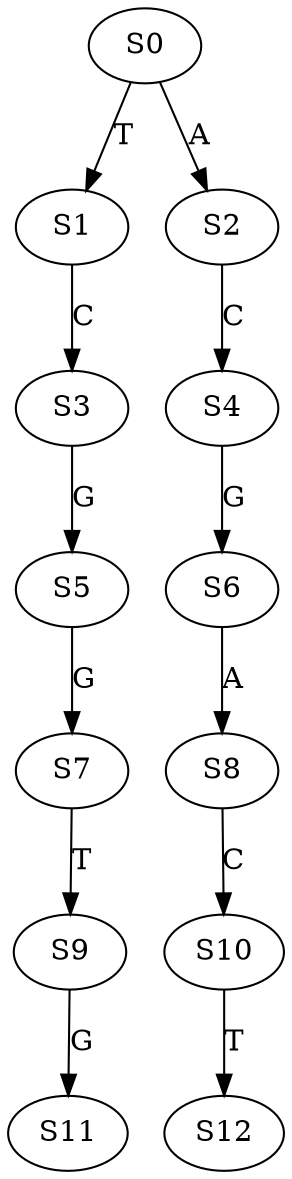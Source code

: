 strict digraph  {
	S0 -> S1 [ label = T ];
	S0 -> S2 [ label = A ];
	S1 -> S3 [ label = C ];
	S2 -> S4 [ label = C ];
	S3 -> S5 [ label = G ];
	S4 -> S6 [ label = G ];
	S5 -> S7 [ label = G ];
	S6 -> S8 [ label = A ];
	S7 -> S9 [ label = T ];
	S8 -> S10 [ label = C ];
	S9 -> S11 [ label = G ];
	S10 -> S12 [ label = T ];
}
